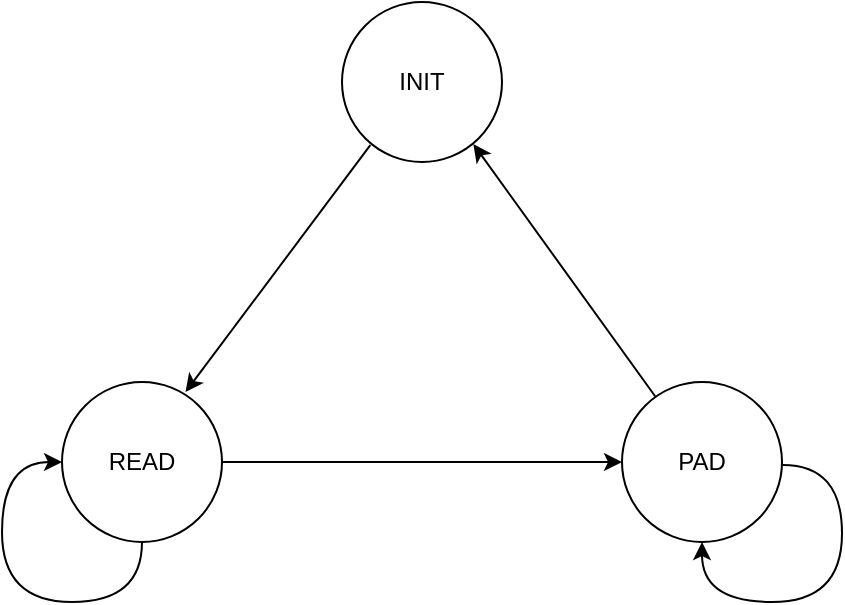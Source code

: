 <mxfile>
    <diagram id="ZI6RA5S3J2PkkTb42rJr" name="Page-1">
        <mxGraphModel dx="1107" dy="657" grid="1" gridSize="10" guides="1" tooltips="1" connect="1" arrows="1" fold="1" page="1" pageScale="1" pageWidth="827" pageHeight="1169" math="0" shadow="0">
            <root>
                <mxCell id="0"/>
                <mxCell id="1" parent="0"/>
                <mxCell id="9" style="edgeStyle=none;html=1;exitX=0.177;exitY=0.895;exitDx=0;exitDy=0;entryX=0.772;entryY=0.063;entryDx=0;entryDy=0;exitPerimeter=0;entryPerimeter=0;" edge="1" parent="1" source="2" target="3">
                    <mxGeometry relative="1" as="geometry"/>
                </mxCell>
                <mxCell id="2" value="INIT" style="ellipse;whiteSpace=wrap;html=1;aspect=fixed;" parent="1" vertex="1">
                    <mxGeometry x="350" y="300" width="80" height="80" as="geometry"/>
                </mxCell>
                <mxCell id="8" style="edgeStyle=none;html=1;exitX=1;exitY=0.5;exitDx=0;exitDy=0;entryX=0;entryY=0.5;entryDx=0;entryDy=0;" parent="1" source="3" target="4" edge="1">
                    <mxGeometry relative="1" as="geometry"/>
                </mxCell>
                <mxCell id="3" value="READ" style="ellipse;whiteSpace=wrap;html=1;aspect=fixed;" parent="1" vertex="1">
                    <mxGeometry x="210" y="490" width="80" height="80" as="geometry"/>
                </mxCell>
                <mxCell id="11" style="edgeStyle=none;html=1;exitX=0.215;exitY=0.1;exitDx=0;exitDy=0;exitPerimeter=0;entryX=0.821;entryY=0.888;entryDx=0;entryDy=0;entryPerimeter=0;" edge="1" parent="1" source="4" target="2">
                    <mxGeometry relative="1" as="geometry">
                        <mxPoint x="420" y="370" as="targetPoint"/>
                    </mxGeometry>
                </mxCell>
                <mxCell id="4" value="PAD" style="ellipse;whiteSpace=wrap;html=1;aspect=fixed;" parent="1" vertex="1">
                    <mxGeometry x="490" y="490" width="80" height="80" as="geometry"/>
                </mxCell>
                <mxCell id="14" style="edgeStyle=orthogonalEdgeStyle;curved=1;html=1;exitX=0.5;exitY=1;exitDx=0;exitDy=0;entryX=0;entryY=0.5;entryDx=0;entryDy=0;" edge="1" parent="1" source="3" target="3">
                    <mxGeometry relative="1" as="geometry">
                        <mxPoint x="190" y="570" as="targetPoint"/>
                        <Array as="points">
                            <mxPoint x="250" y="600"/>
                            <mxPoint x="180" y="600"/>
                            <mxPoint x="180" y="530"/>
                        </Array>
                    </mxGeometry>
                </mxCell>
                <mxCell id="15" style="edgeStyle=orthogonalEdgeStyle;curved=1;html=1;exitX=1.004;exitY=0.518;exitDx=0;exitDy=0;exitPerimeter=0;entryX=0.5;entryY=1;entryDx=0;entryDy=0;" edge="1" parent="1" source="4" target="4">
                    <mxGeometry relative="1" as="geometry">
                        <mxPoint x="540" y="590" as="targetPoint"/>
                        <Array as="points">
                            <mxPoint x="600" y="531"/>
                            <mxPoint x="600" y="600"/>
                            <mxPoint x="530" y="600"/>
                        </Array>
                    </mxGeometry>
                </mxCell>
            </root>
        </mxGraphModel>
    </diagram>
</mxfile>